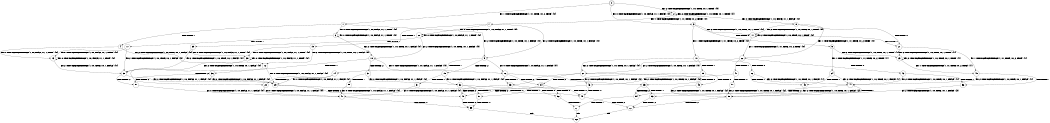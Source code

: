 digraph BCG {
size = "7, 10.5";
center = TRUE;
node [shape = circle];
0 [peripheries = 2];
0 -> 1 [label = "EX !1 !ATOMIC_EXCH_BRANCH (1, +1, TRUE, +0, 2, TRUE) !{0}"];
0 -> 2 [label = "EX !2 !ATOMIC_EXCH_BRANCH (1, +0, TRUE, +0, 1, TRUE) !{0}"];
0 -> 3 [label = "EX !0 !ATOMIC_EXCH_BRANCH (1, +0, FALSE, +1, 1, FALSE) !{0}"];
1 -> 4 [label = "TERMINATE !1"];
1 -> 5 [label = "EX !2 !ATOMIC_EXCH_BRANCH (1, +0, TRUE, +0, 1, FALSE) !{0}"];
1 -> 6 [label = "EX !0 !ATOMIC_EXCH_BRANCH (1, +0, FALSE, +1, 1, TRUE) !{0}"];
2 -> 7 [label = "EX !1 !ATOMIC_EXCH_BRANCH (1, +1, TRUE, +0, 2, TRUE) !{0}"];
2 -> 8 [label = "EX !0 !ATOMIC_EXCH_BRANCH (1, +0, FALSE, +1, 1, FALSE) !{0}"];
2 -> 2 [label = "EX !2 !ATOMIC_EXCH_BRANCH (1, +0, TRUE, +0, 1, TRUE) !{0}"];
3 -> 9 [label = "TERMINATE !0"];
3 -> 10 [label = "EX !1 !ATOMIC_EXCH_BRANCH (1, +1, TRUE, +0, 2, TRUE) !{0}"];
3 -> 11 [label = "EX !2 !ATOMIC_EXCH_BRANCH (1, +0, TRUE, +0, 1, TRUE) !{0}"];
4 -> 12 [label = "EX !2 !ATOMIC_EXCH_BRANCH (1, +0, TRUE, +0, 1, FALSE) !{0}"];
4 -> 13 [label = "EX !0 !ATOMIC_EXCH_BRANCH (1, +0, FALSE, +1, 1, TRUE) !{0}"];
5 -> 14 [label = "TERMINATE !1"];
5 -> 15 [label = "TERMINATE !2"];
5 -> 16 [label = "EX !0 !ATOMIC_EXCH_BRANCH (1, +0, FALSE, +1, 1, FALSE) !{0}"];
6 -> 17 [label = "TERMINATE !1"];
6 -> 18 [label = "EX !2 !ATOMIC_EXCH_BRANCH (1, +0, TRUE, +0, 1, FALSE) !{0}"];
6 -> 6 [label = "EX !0 !ATOMIC_EXCH_BRANCH (1, +0, FALSE, +1, 1, TRUE) !{0}"];
7 -> 19 [label = "TERMINATE !1"];
7 -> 20 [label = "EX !0 !ATOMIC_EXCH_BRANCH (1, +0, FALSE, +1, 1, TRUE) !{0}"];
7 -> 5 [label = "EX !2 !ATOMIC_EXCH_BRANCH (1, +0, TRUE, +0, 1, FALSE) !{0}"];
8 -> 21 [label = "TERMINATE !0"];
8 -> 22 [label = "EX !1 !ATOMIC_EXCH_BRANCH (1, +1, TRUE, +0, 2, TRUE) !{0}"];
8 -> 11 [label = "EX !2 !ATOMIC_EXCH_BRANCH (1, +0, TRUE, +0, 1, TRUE) !{0}"];
9 -> 23 [label = "EX !2 !ATOMIC_EXCH_BRANCH (1, +0, TRUE, +0, 1, TRUE) !{1}"];
9 -> 24 [label = "EX !1 !ATOMIC_EXCH_BRANCH (1, +1, TRUE, +0, 2, TRUE) !{1}"];
10 -> 25 [label = "TERMINATE !1"];
10 -> 26 [label = "TERMINATE !0"];
10 -> 27 [label = "EX !2 !ATOMIC_EXCH_BRANCH (1, +0, TRUE, +0, 1, FALSE) !{0}"];
11 -> 21 [label = "TERMINATE !0"];
11 -> 22 [label = "EX !1 !ATOMIC_EXCH_BRANCH (1, +1, TRUE, +0, 2, TRUE) !{0}"];
11 -> 11 [label = "EX !2 !ATOMIC_EXCH_BRANCH (1, +0, TRUE, +0, 1, TRUE) !{0}"];
12 -> 28 [label = "TERMINATE !2"];
12 -> 29 [label = "EX !0 !ATOMIC_EXCH_BRANCH (1, +0, FALSE, +1, 1, FALSE) !{0}"];
13 -> 30 [label = "EX !2 !ATOMIC_EXCH_BRANCH (1, +0, TRUE, +0, 1, FALSE) !{0}"];
13 -> 13 [label = "EX !0 !ATOMIC_EXCH_BRANCH (1, +0, FALSE, +1, 1, TRUE) !{0}"];
14 -> 28 [label = "TERMINATE !2"];
14 -> 29 [label = "EX !0 !ATOMIC_EXCH_BRANCH (1, +0, FALSE, +1, 1, FALSE) !{0}"];
15 -> 31 [label = "TERMINATE !1"];
15 -> 32 [label = "EX !0 !ATOMIC_EXCH_BRANCH (1, +0, FALSE, +1, 1, FALSE) !{0}"];
16 -> 33 [label = "TERMINATE !1"];
16 -> 34 [label = "TERMINATE !2"];
16 -> 35 [label = "TERMINATE !0"];
17 -> 30 [label = "EX !2 !ATOMIC_EXCH_BRANCH (1, +0, TRUE, +0, 1, FALSE) !{0}"];
17 -> 13 [label = "EX !0 !ATOMIC_EXCH_BRANCH (1, +0, FALSE, +1, 1, TRUE) !{0}"];
18 -> 36 [label = "TERMINATE !1"];
18 -> 37 [label = "TERMINATE !2"];
18 -> 16 [label = "EX !0 !ATOMIC_EXCH_BRANCH (1, +0, FALSE, +1, 1, FALSE) !{0}"];
19 -> 38 [label = "EX !0 !ATOMIC_EXCH_BRANCH (1, +0, FALSE, +1, 1, TRUE) !{0}"];
19 -> 12 [label = "EX !2 !ATOMIC_EXCH_BRANCH (1, +0, TRUE, +0, 1, FALSE) !{0}"];
20 -> 39 [label = "TERMINATE !1"];
20 -> 18 [label = "EX !2 !ATOMIC_EXCH_BRANCH (1, +0, TRUE, +0, 1, FALSE) !{0}"];
20 -> 20 [label = "EX !0 !ATOMIC_EXCH_BRANCH (1, +0, FALSE, +1, 1, TRUE) !{0}"];
21 -> 40 [label = "EX !1 !ATOMIC_EXCH_BRANCH (1, +1, TRUE, +0, 2, TRUE) !{1}"];
21 -> 23 [label = "EX !2 !ATOMIC_EXCH_BRANCH (1, +0, TRUE, +0, 1, TRUE) !{1}"];
22 -> 41 [label = "TERMINATE !1"];
22 -> 42 [label = "TERMINATE !0"];
22 -> 27 [label = "EX !2 !ATOMIC_EXCH_BRANCH (1, +0, TRUE, +0, 1, FALSE) !{0}"];
23 -> 40 [label = "EX !1 !ATOMIC_EXCH_BRANCH (1, +1, TRUE, +0, 2, TRUE) !{1}"];
23 -> 23 [label = "EX !2 !ATOMIC_EXCH_BRANCH (1, +0, TRUE, +0, 1, TRUE) !{1}"];
24 -> 43 [label = "TERMINATE !1"];
24 -> 44 [label = "EX !2 !ATOMIC_EXCH_BRANCH (1, +0, TRUE, +0, 1, FALSE) !{1}"];
25 -> 45 [label = "TERMINATE !0"];
25 -> 46 [label = "EX !2 !ATOMIC_EXCH_BRANCH (1, +0, TRUE, +0, 1, FALSE) !{0}"];
26 -> 43 [label = "TERMINATE !1"];
26 -> 44 [label = "EX !2 !ATOMIC_EXCH_BRANCH (1, +0, TRUE, +0, 1, FALSE) !{1}"];
27 -> 33 [label = "TERMINATE !1"];
27 -> 34 [label = "TERMINATE !2"];
27 -> 35 [label = "TERMINATE !0"];
28 -> 47 [label = "EX !0 !ATOMIC_EXCH_BRANCH (1, +0, FALSE, +1, 1, FALSE) !{0}"];
29 -> 48 [label = "TERMINATE !2"];
29 -> 49 [label = "TERMINATE !0"];
30 -> 50 [label = "TERMINATE !2"];
30 -> 29 [label = "EX !0 !ATOMIC_EXCH_BRANCH (1, +0, FALSE, +1, 1, FALSE) !{0}"];
31 -> 47 [label = "EX !0 !ATOMIC_EXCH_BRANCH (1, +0, FALSE, +1, 1, FALSE) !{0}"];
32 -> 51 [label = "TERMINATE !1"];
32 -> 52 [label = "TERMINATE !0"];
33 -> 48 [label = "TERMINATE !2"];
33 -> 49 [label = "TERMINATE !0"];
34 -> 51 [label = "TERMINATE !1"];
34 -> 52 [label = "TERMINATE !0"];
35 -> 53 [label = "TERMINATE !1"];
35 -> 54 [label = "TERMINATE !2"];
36 -> 50 [label = "TERMINATE !2"];
36 -> 29 [label = "EX !0 !ATOMIC_EXCH_BRANCH (1, +0, FALSE, +1, 1, FALSE) !{0}"];
37 -> 55 [label = "TERMINATE !1"];
37 -> 32 [label = "EX !0 !ATOMIC_EXCH_BRANCH (1, +0, FALSE, +1, 1, FALSE) !{0}"];
38 -> 30 [label = "EX !2 !ATOMIC_EXCH_BRANCH (1, +0, TRUE, +0, 1, FALSE) !{0}"];
38 -> 38 [label = "EX !0 !ATOMIC_EXCH_BRANCH (1, +0, FALSE, +1, 1, TRUE) !{0}"];
39 -> 30 [label = "EX !2 !ATOMIC_EXCH_BRANCH (1, +0, TRUE, +0, 1, FALSE) !{0}"];
39 -> 38 [label = "EX !0 !ATOMIC_EXCH_BRANCH (1, +0, FALSE, +1, 1, TRUE) !{0}"];
40 -> 56 [label = "TERMINATE !1"];
40 -> 44 [label = "EX !2 !ATOMIC_EXCH_BRANCH (1, +0, TRUE, +0, 1, FALSE) !{1}"];
41 -> 57 [label = "TERMINATE !0"];
41 -> 46 [label = "EX !2 !ATOMIC_EXCH_BRANCH (1, +0, TRUE, +0, 1, FALSE) !{0}"];
42 -> 56 [label = "TERMINATE !1"];
42 -> 44 [label = "EX !2 !ATOMIC_EXCH_BRANCH (1, +0, TRUE, +0, 1, FALSE) !{1}"];
43 -> 58 [label = "EX !2 !ATOMIC_EXCH_BRANCH (1, +0, TRUE, +0, 1, FALSE) !{2}"];
44 -> 53 [label = "TERMINATE !1"];
44 -> 54 [label = "TERMINATE !2"];
45 -> 58 [label = "EX !2 !ATOMIC_EXCH_BRANCH (1, +0, TRUE, +0, 1, FALSE) !{2}"];
46 -> 48 [label = "TERMINATE !2"];
46 -> 49 [label = "TERMINATE !0"];
47 -> 59 [label = "TERMINATE !0"];
48 -> 59 [label = "TERMINATE !0"];
49 -> 60 [label = "TERMINATE !2"];
50 -> 47 [label = "EX !0 !ATOMIC_EXCH_BRANCH (1, +0, FALSE, +1, 1, FALSE) !{0}"];
51 -> 59 [label = "TERMINATE !0"];
52 -> 61 [label = "TERMINATE !1"];
53 -> 60 [label = "TERMINATE !2"];
54 -> 61 [label = "TERMINATE !1"];
55 -> 47 [label = "EX !0 !ATOMIC_EXCH_BRANCH (1, +0, FALSE, +1, 1, FALSE) !{0}"];
56 -> 58 [label = "EX !2 !ATOMIC_EXCH_BRANCH (1, +0, TRUE, +0, 1, FALSE) !{2}"];
57 -> 58 [label = "EX !2 !ATOMIC_EXCH_BRANCH (1, +0, TRUE, +0, 1, FALSE) !{2}"];
58 -> 60 [label = "TERMINATE !2"];
59 -> 62 [label = "exit"];
60 -> 62 [label = "exit"];
61 -> 62 [label = "exit"];
}
